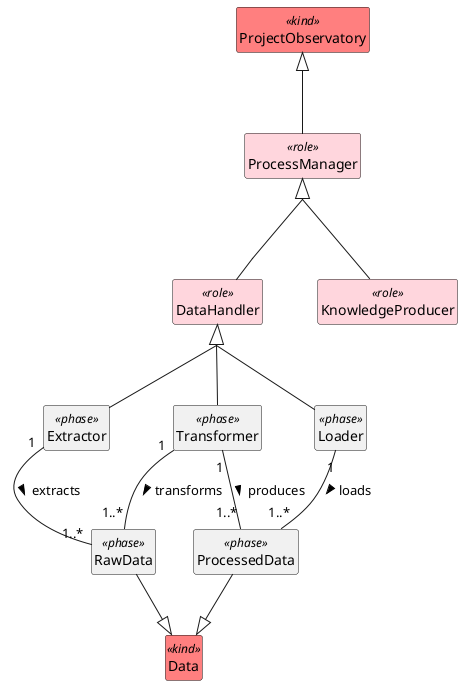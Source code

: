 @startuml DataHandler
skinparam groupInheritance 2
hide <<kind>> circle
hide <<phase>> circle
hide <<role>> circle
hide members
hide methods

class ProjectObservatory<<kind>> #FF7F7F {}
class ProcessManager <<role>> #FFD6DD {}
class DataHandler <<role>> #FFD6DD {}
class KnowledgeProducer <<role>> #FFD6DD {}

ProjectObservatory <|-- ProcessManager
ProcessManager <|-- DataHandler
ProcessManager <|-- KnowledgeProducer

class Extractor <<phase>> {}
class Transformer <<phase>> {}
class Loader <<phase>> {}

DataHandler <|-- Extractor
DataHandler <|-- Transformer
DataHandler <|-- Loader

class Data <<kind>> #FF7F7F {}
class RawData <<phase>> {}
class ProcessedData <<phase>> {}

RawData --|> Data
ProcessedData --|> Data
Extractor "1" -- "1..*" RawData : extracts >
Transformer "1" -- "1..*" RawData : transforms >
Transformer "1" -- "1..*" ProcessedData : produces >
Loader "1" -- "1..*" ProcessedData : loads >

@enduml
